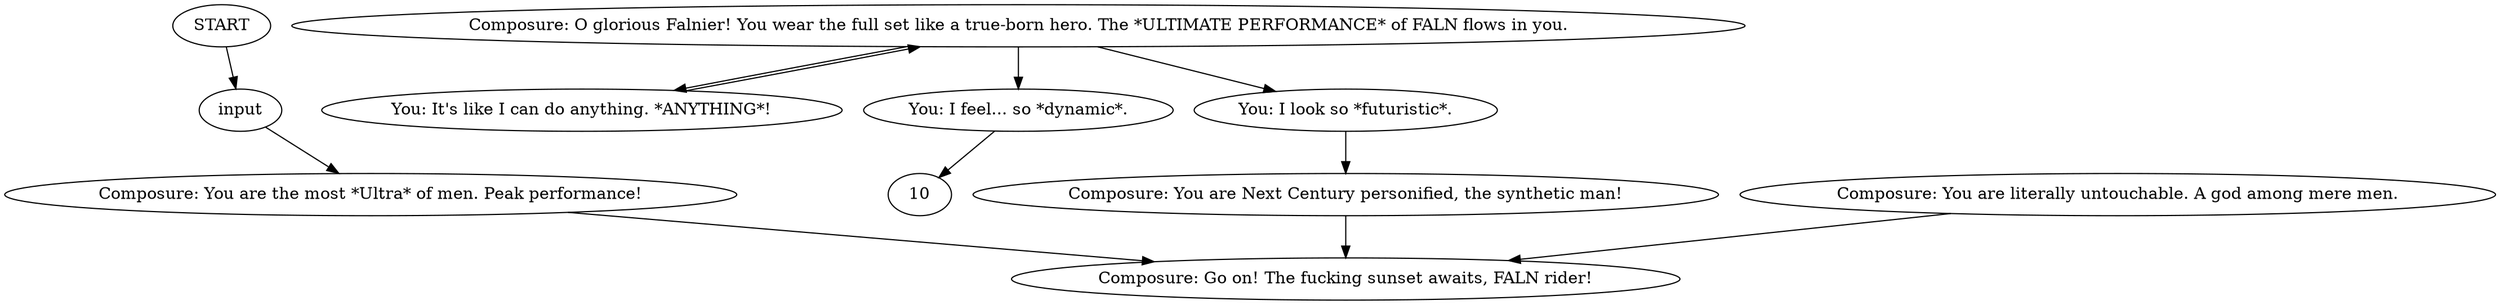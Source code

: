 # SEAFORT ORB / full faln set
# test case orb for wearing the full faln set if you have all of the items.
# ==================================================
digraph G {
	  0 [label="START"];
	  1 [label="input"];
	  2 [label="Composure: Go on! The fucking sunset awaits, FALN rider!"];
	  3 [label="You: I feel... so *dynamic*."];
	  4 [label="You: I look so *futuristic*."];
	  5 [label="Composure: You are Next Century personified, the synthetic man!"];
	  6 [label="You: It's like I can do anything. *ANYTHING*!"];
	  7 [label="Composure: You are literally untouchable. A god among mere men."];
	  8 [label="Composure: O glorious Falnier! You wear the full set like a true-born hero. The *ULTIMATE PERFORMANCE* of FALN flows in you."];
	  9 [label="Composure: You are the most *Ultra* of men. Peak performance!"];
	  0 -> 1
	  1 -> 9
	  3 -> 10
	  4 -> 5
	  5 -> 2
	  6 -> 8
	  7 -> 2
	  8 -> 3
	  8 -> 4
	  8 -> 6
	  9 -> 2
}

